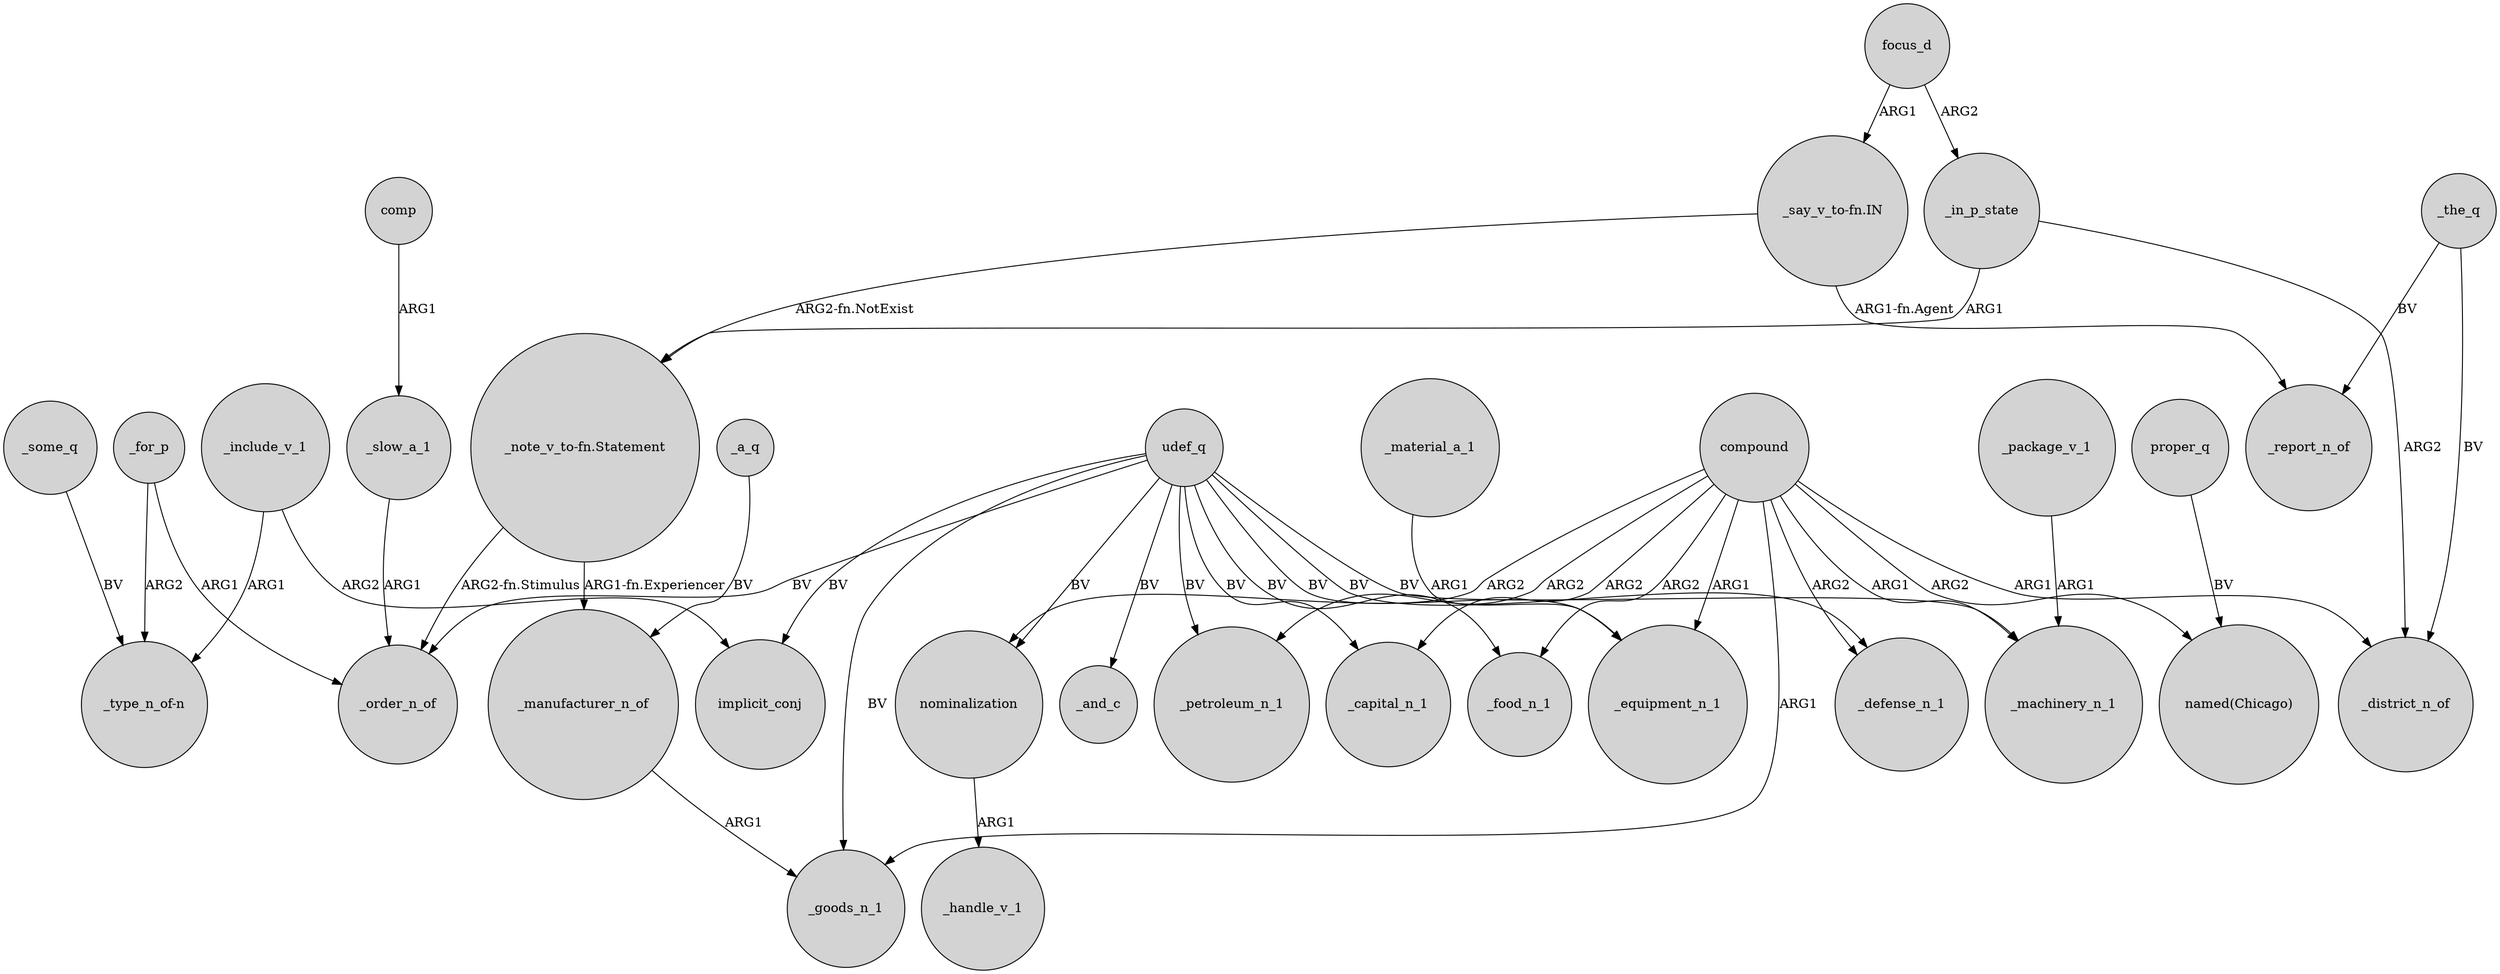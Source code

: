 digraph {
	node [shape=circle style=filled]
	compound -> _petroleum_n_1 [label=ARG2]
	_slow_a_1 -> _order_n_of [label=ARG1]
	udef_q -> _equipment_n_1 [label=BV]
	udef_q -> _machinery_n_1 [label=BV]
	udef_q -> _petroleum_n_1 [label=BV]
	compound -> _food_n_1 [label=ARG2]
	_material_a_1 -> _equipment_n_1 [label=ARG1]
	"_say_v_to-fn.IN" -> _report_n_of [label="ARG1-fn.Agent"]
	compound -> _capital_n_1 [label=ARG2]
	udef_q -> _order_n_of [label=BV]
	_for_p -> "_type_n_of-n" [label=ARG2]
	"_note_v_to-fn.Statement" -> _manufacturer_n_of [label="ARG1-fn.Experiencer"]
	focus_d -> _in_p_state [label=ARG2]
	_for_p -> _order_n_of [label=ARG1]
	"_say_v_to-fn.IN" -> "_note_v_to-fn.Statement" [label="ARG2-fn.NotExist"]
	_manufacturer_n_of -> _goods_n_1 [label=ARG1]
	compound -> _equipment_n_1 [label=ARG1]
	compound -> nominalization [label=ARG2]
	compound -> _machinery_n_1 [label=ARG1]
	compound -> _defense_n_1 [label=ARG2]
	nominalization -> _handle_v_1 [label=ARG1]
	_the_q -> _district_n_of [label=BV]
	_include_v_1 -> implicit_conj [label=ARG2]
	compound -> "named(Chicago)" [label=ARG2]
	udef_q -> implicit_conj [label=BV]
	udef_q -> _food_n_1 [label=BV]
	udef_q -> _defense_n_1 [label=BV]
	compound -> _goods_n_1 [label=ARG1]
	_in_p_state -> _district_n_of [label=ARG2]
	udef_q -> _goods_n_1 [label=BV]
	_the_q -> _report_n_of [label=BV]
	_some_q -> "_type_n_of-n" [label=BV]
	comp -> _slow_a_1 [label=ARG1]
	_in_p_state -> "_note_v_to-fn.Statement" [label=ARG1]
	"_note_v_to-fn.Statement" -> _order_n_of [label="ARG2-fn.Stimulus"]
	udef_q -> nominalization [label=BV]
	_package_v_1 -> _machinery_n_1 [label=ARG1]
	compound -> _district_n_of [label=ARG1]
	_include_v_1 -> "_type_n_of-n" [label=ARG1]
	udef_q -> _and_c [label=BV]
	_a_q -> _manufacturer_n_of [label=BV]
	proper_q -> "named(Chicago)" [label=BV]
	focus_d -> "_say_v_to-fn.IN" [label=ARG1]
	udef_q -> _capital_n_1 [label=BV]
}
